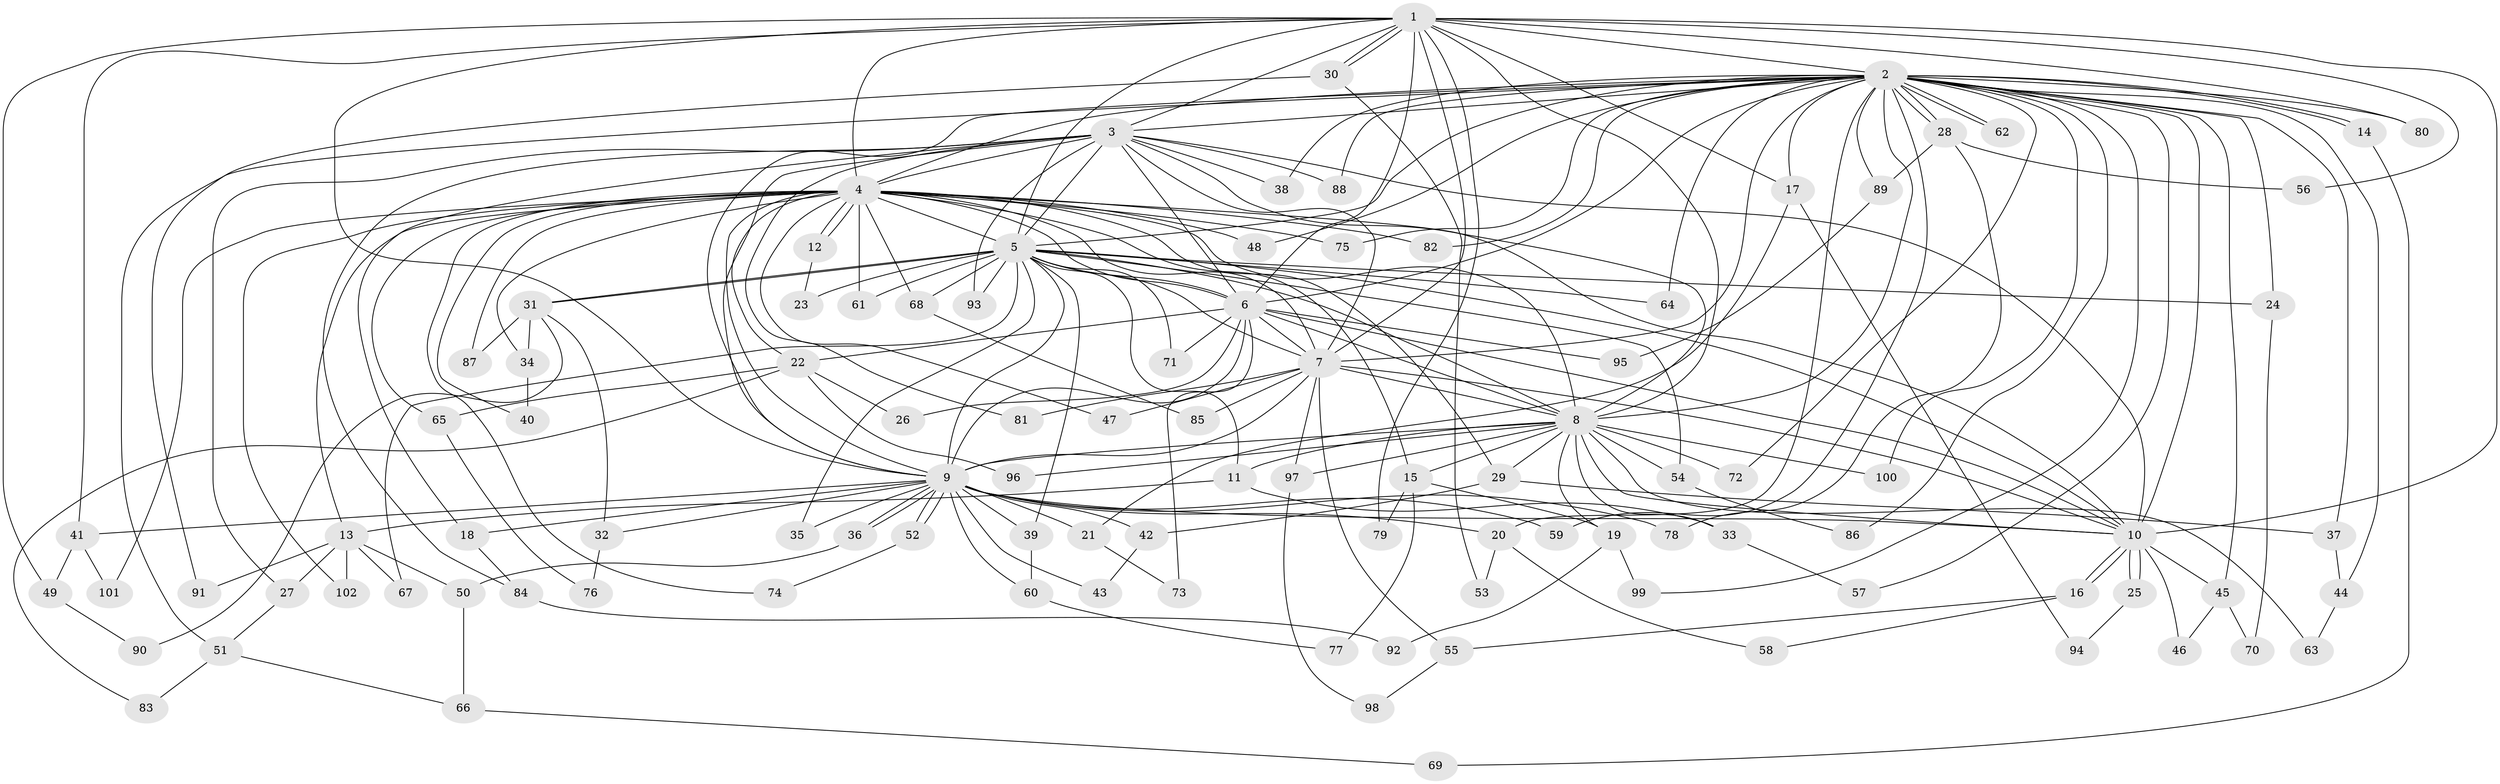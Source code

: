 // coarse degree distribution, {27: 0.025, 20: 0.025, 7: 0.025, 10: 0.05, 14: 0.025, 4: 0.05, 6: 0.05, 2: 0.45, 3: 0.2, 1: 0.1}
// Generated by graph-tools (version 1.1) at 2025/17/03/04/25 18:17:39]
// undirected, 102 vertices, 229 edges
graph export_dot {
graph [start="1"]
  node [color=gray90,style=filled];
  1;
  2;
  3;
  4;
  5;
  6;
  7;
  8;
  9;
  10;
  11;
  12;
  13;
  14;
  15;
  16;
  17;
  18;
  19;
  20;
  21;
  22;
  23;
  24;
  25;
  26;
  27;
  28;
  29;
  30;
  31;
  32;
  33;
  34;
  35;
  36;
  37;
  38;
  39;
  40;
  41;
  42;
  43;
  44;
  45;
  46;
  47;
  48;
  49;
  50;
  51;
  52;
  53;
  54;
  55;
  56;
  57;
  58;
  59;
  60;
  61;
  62;
  63;
  64;
  65;
  66;
  67;
  68;
  69;
  70;
  71;
  72;
  73;
  74;
  75;
  76;
  77;
  78;
  79;
  80;
  81;
  82;
  83;
  84;
  85;
  86;
  87;
  88;
  89;
  90;
  91;
  92;
  93;
  94;
  95;
  96;
  97;
  98;
  99;
  100;
  101;
  102;
  1 -- 2;
  1 -- 3;
  1 -- 4;
  1 -- 5;
  1 -- 6;
  1 -- 7;
  1 -- 8;
  1 -- 9;
  1 -- 10;
  1 -- 17;
  1 -- 30;
  1 -- 30;
  1 -- 41;
  1 -- 49;
  1 -- 56;
  1 -- 79;
  1 -- 80;
  2 -- 3;
  2 -- 4;
  2 -- 5;
  2 -- 6;
  2 -- 7;
  2 -- 8;
  2 -- 9;
  2 -- 10;
  2 -- 14;
  2 -- 14;
  2 -- 17;
  2 -- 20;
  2 -- 24;
  2 -- 28;
  2 -- 28;
  2 -- 37;
  2 -- 38;
  2 -- 44;
  2 -- 45;
  2 -- 48;
  2 -- 51;
  2 -- 57;
  2 -- 59;
  2 -- 62;
  2 -- 62;
  2 -- 64;
  2 -- 72;
  2 -- 75;
  2 -- 80;
  2 -- 82;
  2 -- 86;
  2 -- 88;
  2 -- 89;
  2 -- 99;
  2 -- 100;
  3 -- 4;
  3 -- 5;
  3 -- 6;
  3 -- 7;
  3 -- 8;
  3 -- 9;
  3 -- 10;
  3 -- 18;
  3 -- 27;
  3 -- 38;
  3 -- 81;
  3 -- 84;
  3 -- 88;
  3 -- 93;
  4 -- 5;
  4 -- 6;
  4 -- 7;
  4 -- 8;
  4 -- 9;
  4 -- 10;
  4 -- 12;
  4 -- 12;
  4 -- 13;
  4 -- 15;
  4 -- 22;
  4 -- 29;
  4 -- 34;
  4 -- 40;
  4 -- 47;
  4 -- 48;
  4 -- 61;
  4 -- 65;
  4 -- 68;
  4 -- 74;
  4 -- 75;
  4 -- 82;
  4 -- 87;
  4 -- 101;
  4 -- 102;
  5 -- 6;
  5 -- 7;
  5 -- 8;
  5 -- 9;
  5 -- 10;
  5 -- 11;
  5 -- 23;
  5 -- 24;
  5 -- 31;
  5 -- 31;
  5 -- 35;
  5 -- 39;
  5 -- 54;
  5 -- 61;
  5 -- 64;
  5 -- 67;
  5 -- 68;
  5 -- 71;
  5 -- 93;
  6 -- 7;
  6 -- 8;
  6 -- 9;
  6 -- 10;
  6 -- 22;
  6 -- 26;
  6 -- 71;
  6 -- 73;
  6 -- 95;
  7 -- 8;
  7 -- 9;
  7 -- 10;
  7 -- 47;
  7 -- 55;
  7 -- 81;
  7 -- 85;
  7 -- 97;
  8 -- 9;
  8 -- 10;
  8 -- 11;
  8 -- 15;
  8 -- 19;
  8 -- 29;
  8 -- 33;
  8 -- 54;
  8 -- 63;
  8 -- 72;
  8 -- 96;
  8 -- 97;
  8 -- 100;
  9 -- 10;
  9 -- 18;
  9 -- 20;
  9 -- 21;
  9 -- 32;
  9 -- 35;
  9 -- 36;
  9 -- 36;
  9 -- 39;
  9 -- 41;
  9 -- 42;
  9 -- 43;
  9 -- 52;
  9 -- 52;
  9 -- 59;
  9 -- 60;
  9 -- 78;
  10 -- 16;
  10 -- 16;
  10 -- 25;
  10 -- 25;
  10 -- 45;
  10 -- 46;
  11 -- 13;
  11 -- 33;
  12 -- 23;
  13 -- 27;
  13 -- 50;
  13 -- 67;
  13 -- 91;
  13 -- 102;
  14 -- 69;
  15 -- 19;
  15 -- 77;
  15 -- 79;
  16 -- 55;
  16 -- 58;
  17 -- 21;
  17 -- 94;
  18 -- 84;
  19 -- 92;
  19 -- 99;
  20 -- 53;
  20 -- 58;
  21 -- 73;
  22 -- 26;
  22 -- 65;
  22 -- 83;
  22 -- 96;
  24 -- 70;
  25 -- 94;
  27 -- 51;
  28 -- 56;
  28 -- 78;
  28 -- 89;
  29 -- 37;
  29 -- 42;
  30 -- 53;
  30 -- 91;
  31 -- 32;
  31 -- 34;
  31 -- 87;
  31 -- 90;
  32 -- 76;
  33 -- 57;
  34 -- 40;
  36 -- 50;
  37 -- 44;
  39 -- 60;
  41 -- 49;
  41 -- 101;
  42 -- 43;
  44 -- 63;
  45 -- 46;
  45 -- 70;
  49 -- 90;
  50 -- 66;
  51 -- 66;
  51 -- 83;
  52 -- 74;
  54 -- 86;
  55 -- 98;
  60 -- 77;
  65 -- 76;
  66 -- 69;
  68 -- 85;
  84 -- 92;
  89 -- 95;
  97 -- 98;
}
